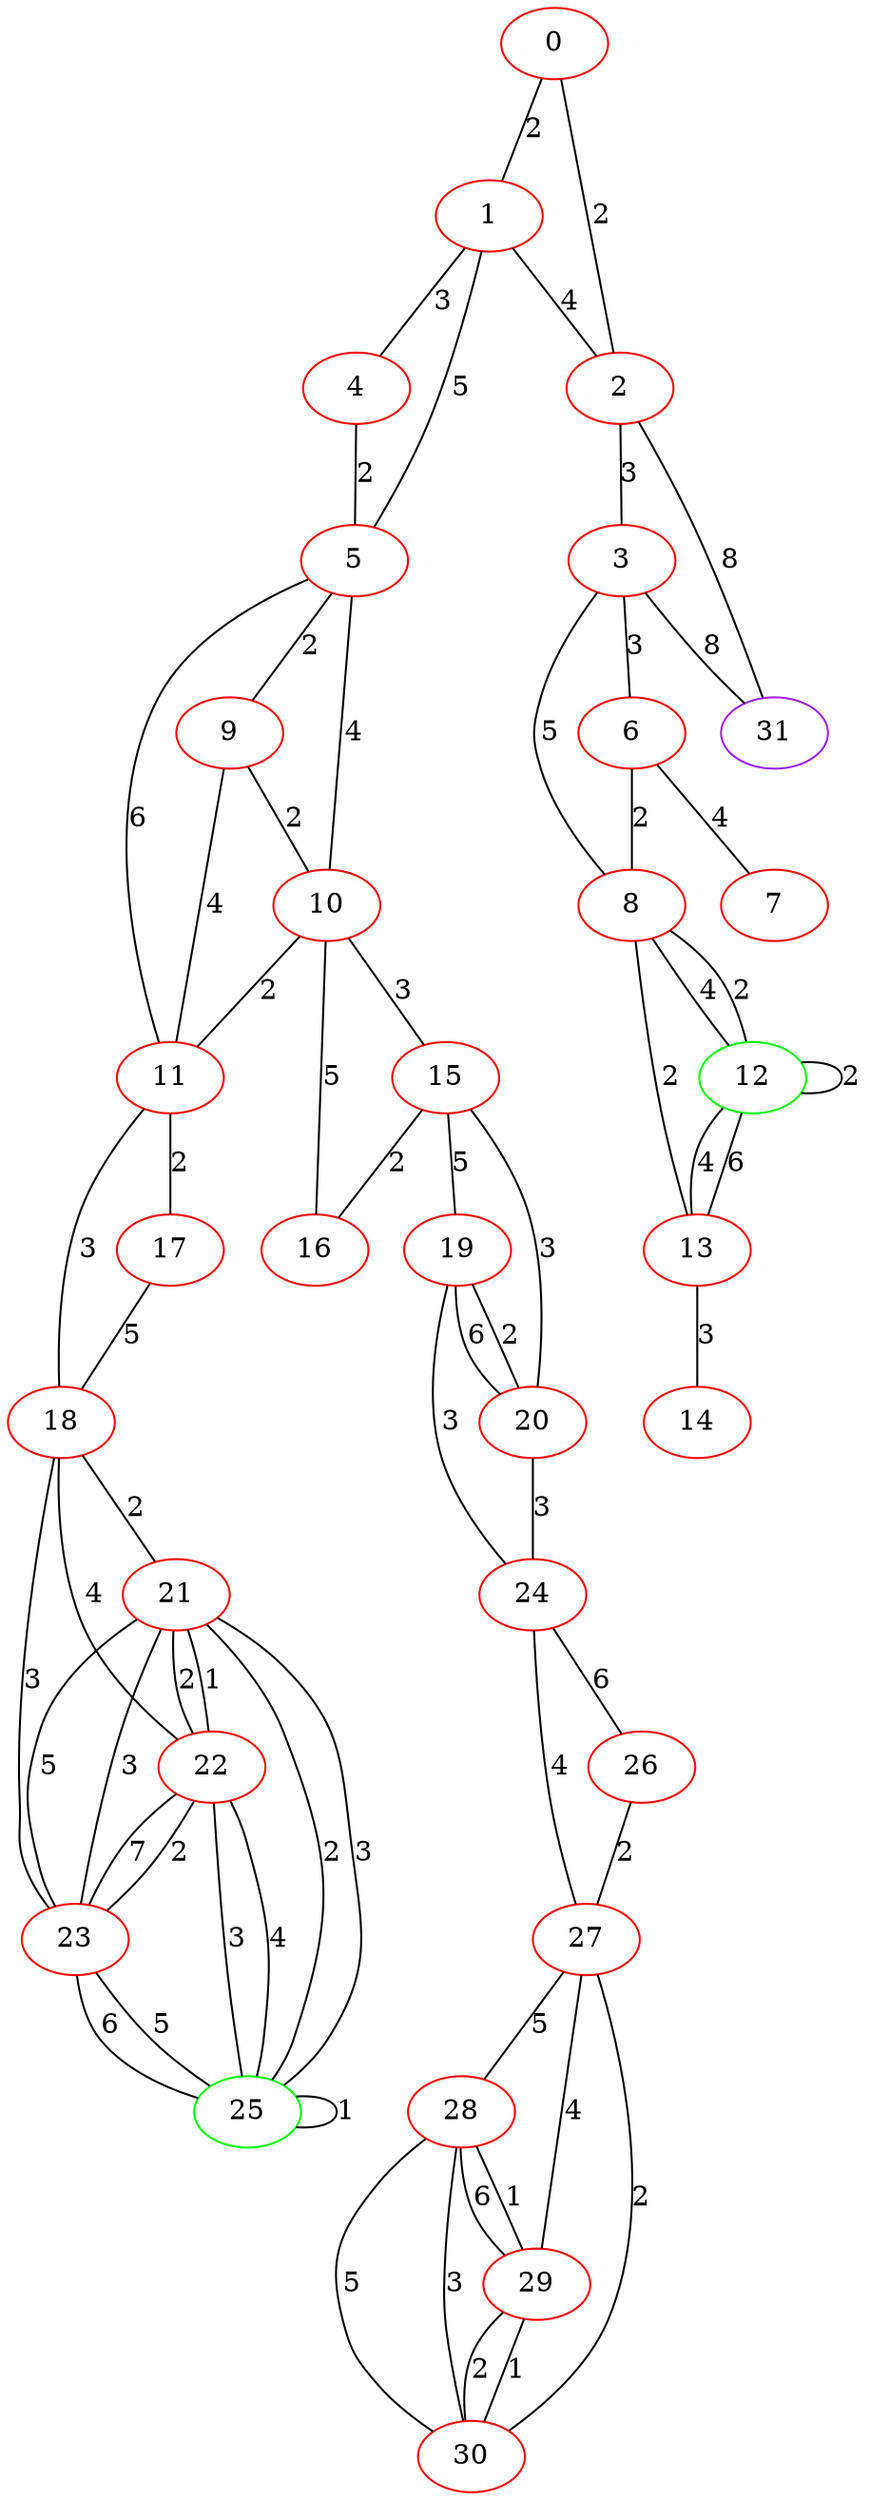 graph "" {
0 [color=red, weight=1];
1 [color=red, weight=1];
2 [color=red, weight=1];
3 [color=red, weight=1];
4 [color=red, weight=1];
5 [color=red, weight=1];
6 [color=red, weight=1];
7 [color=red, weight=1];
8 [color=red, weight=1];
9 [color=red, weight=1];
10 [color=red, weight=1];
11 [color=red, weight=1];
12 [color=green, weight=2];
13 [color=red, weight=1];
14 [color=red, weight=1];
15 [color=red, weight=1];
16 [color=red, weight=1];
17 [color=red, weight=1];
18 [color=red, weight=1];
19 [color=red, weight=1];
20 [color=red, weight=1];
21 [color=red, weight=1];
22 [color=red, weight=1];
23 [color=red, weight=1];
24 [color=red, weight=1];
25 [color=green, weight=2];
26 [color=red, weight=1];
27 [color=red, weight=1];
28 [color=red, weight=1];
29 [color=red, weight=1];
30 [color=red, weight=1];
31 [color=purple, weight=4];
0 -- 1  [key=0, label=2];
0 -- 2  [key=0, label=2];
1 -- 2  [key=0, label=4];
1 -- 4  [key=0, label=3];
1 -- 5  [key=0, label=5];
2 -- 3  [key=0, label=3];
2 -- 31  [key=0, label=8];
3 -- 8  [key=0, label=5];
3 -- 6  [key=0, label=3];
3 -- 31  [key=0, label=8];
4 -- 5  [key=0, label=2];
5 -- 10  [key=0, label=4];
5 -- 11  [key=0, label=6];
5 -- 9  [key=0, label=2];
6 -- 8  [key=0, label=2];
6 -- 7  [key=0, label=4];
8 -- 12  [key=0, label=4];
8 -- 12  [key=1, label=2];
8 -- 13  [key=0, label=2];
9 -- 10  [key=0, label=2];
9 -- 11  [key=0, label=4];
10 -- 16  [key=0, label=5];
10 -- 11  [key=0, label=2];
10 -- 15  [key=0, label=3];
11 -- 18  [key=0, label=3];
11 -- 17  [key=0, label=2];
12 -- 12  [key=0, label=2];
12 -- 13  [key=0, label=6];
12 -- 13  [key=1, label=4];
13 -- 14  [key=0, label=3];
15 -- 16  [key=0, label=2];
15 -- 19  [key=0, label=5];
15 -- 20  [key=0, label=3];
17 -- 18  [key=0, label=5];
18 -- 21  [key=0, label=2];
18 -- 22  [key=0, label=4];
18 -- 23  [key=0, label=3];
19 -- 24  [key=0, label=3];
19 -- 20  [key=0, label=2];
19 -- 20  [key=1, label=6];
20 -- 24  [key=0, label=3];
21 -- 25  [key=0, label=2];
21 -- 25  [key=1, label=3];
21 -- 22  [key=0, label=2];
21 -- 22  [key=1, label=1];
21 -- 23  [key=0, label=5];
21 -- 23  [key=1, label=3];
22 -- 25  [key=0, label=3];
22 -- 25  [key=1, label=4];
22 -- 23  [key=0, label=7];
22 -- 23  [key=1, label=2];
23 -- 25  [key=0, label=5];
23 -- 25  [key=1, label=6];
24 -- 26  [key=0, label=6];
24 -- 27  [key=0, label=4];
25 -- 25  [key=0, label=1];
26 -- 27  [key=0, label=2];
27 -- 28  [key=0, label=5];
27 -- 29  [key=0, label=4];
27 -- 30  [key=0, label=2];
28 -- 29  [key=0, label=6];
28 -- 29  [key=1, label=1];
28 -- 30  [key=0, label=5];
28 -- 30  [key=1, label=3];
29 -- 30  [key=0, label=1];
29 -- 30  [key=1, label=2];
}
